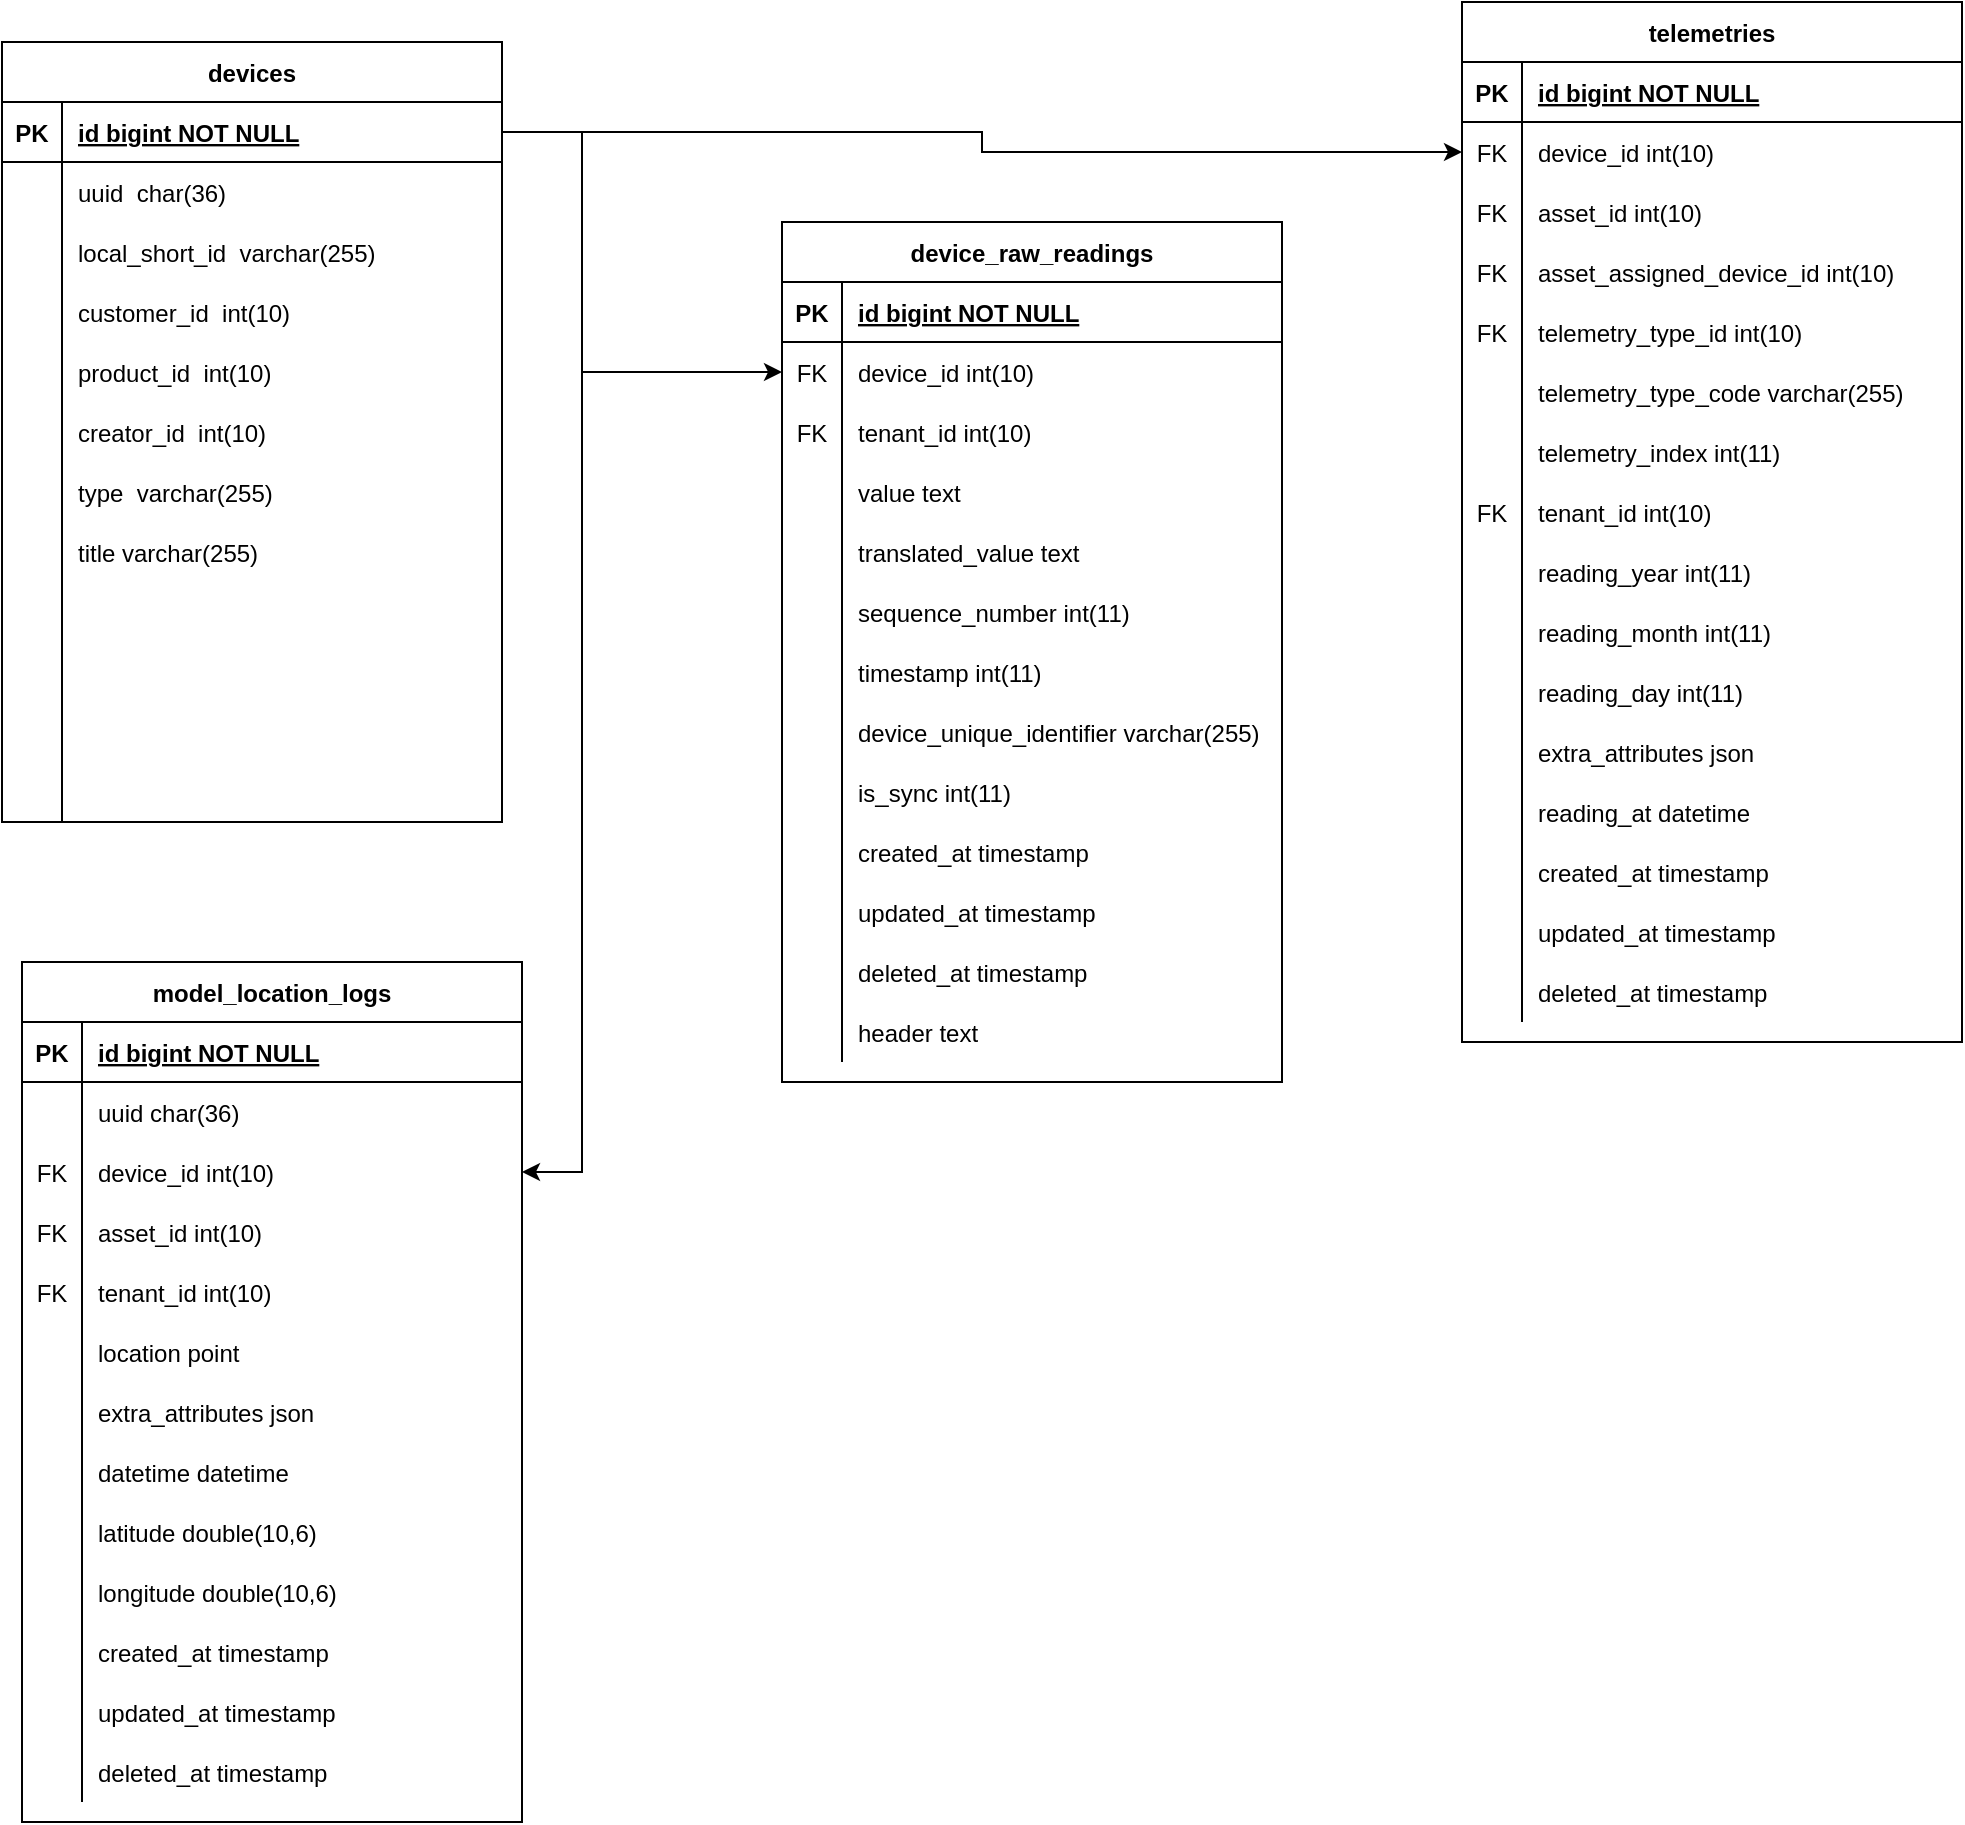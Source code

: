 <mxfile version="16.5.6" type="github">
  <diagram id="R2lEEEUBdFMjLlhIrx00" name="Page-1">
    <mxGraphModel dx="1422" dy="800" grid="1" gridSize="10" guides="1" tooltips="1" connect="1" arrows="1" fold="1" page="1" pageScale="1" pageWidth="1654" pageHeight="2336" math="0" shadow="0" extFonts="Permanent Marker^https://fonts.googleapis.com/css?family=Permanent+Marker">
      <root>
        <mxCell id="0" />
        <mxCell id="1" parent="0" />
        <mxCell id="uYQjKFbxf-O7r8j4mYlx-1" value="devices" style="shape=table;startSize=30;container=1;collapsible=1;childLayout=tableLayout;fixedRows=1;rowLines=0;fontStyle=1;align=center;resizeLast=1;" parent="1" vertex="1">
          <mxGeometry x="30" y="30" width="250" height="390" as="geometry" />
        </mxCell>
        <mxCell id="uYQjKFbxf-O7r8j4mYlx-2" value="" style="shape=partialRectangle;collapsible=0;dropTarget=0;pointerEvents=0;fillColor=none;points=[[0,0.5],[1,0.5]];portConstraint=eastwest;top=0;left=0;right=0;bottom=1;" parent="uYQjKFbxf-O7r8j4mYlx-1" vertex="1">
          <mxGeometry y="30" width="250" height="30" as="geometry" />
        </mxCell>
        <mxCell id="uYQjKFbxf-O7r8j4mYlx-3" value="PK" style="shape=partialRectangle;overflow=hidden;connectable=0;fillColor=none;top=0;left=0;bottom=0;right=0;fontStyle=1;" parent="uYQjKFbxf-O7r8j4mYlx-2" vertex="1">
          <mxGeometry width="30" height="30" as="geometry">
            <mxRectangle width="30" height="30" as="alternateBounds" />
          </mxGeometry>
        </mxCell>
        <mxCell id="uYQjKFbxf-O7r8j4mYlx-4" value="id bigint NOT NULL " style="shape=partialRectangle;overflow=hidden;connectable=0;fillColor=none;top=0;left=0;bottom=0;right=0;align=left;spacingLeft=6;fontStyle=5;" parent="uYQjKFbxf-O7r8j4mYlx-2" vertex="1">
          <mxGeometry x="30" width="220" height="30" as="geometry">
            <mxRectangle width="220" height="30" as="alternateBounds" />
          </mxGeometry>
        </mxCell>
        <mxCell id="uYQjKFbxf-O7r8j4mYlx-5" value="" style="shape=partialRectangle;collapsible=0;dropTarget=0;pointerEvents=0;fillColor=none;points=[[0,0.5],[1,0.5]];portConstraint=eastwest;top=0;left=0;right=0;bottom=0;" parent="uYQjKFbxf-O7r8j4mYlx-1" vertex="1">
          <mxGeometry y="60" width="250" height="30" as="geometry" />
        </mxCell>
        <mxCell id="uYQjKFbxf-O7r8j4mYlx-6" value="" style="shape=partialRectangle;overflow=hidden;connectable=0;fillColor=none;top=0;left=0;bottom=0;right=0;" parent="uYQjKFbxf-O7r8j4mYlx-5" vertex="1">
          <mxGeometry width="30" height="30" as="geometry">
            <mxRectangle width="30" height="30" as="alternateBounds" />
          </mxGeometry>
        </mxCell>
        <mxCell id="uYQjKFbxf-O7r8j4mYlx-7" value="uuid  char(36)" style="shape=partialRectangle;overflow=hidden;connectable=0;fillColor=none;top=0;left=0;bottom=0;right=0;align=left;spacingLeft=6;" parent="uYQjKFbxf-O7r8j4mYlx-5" vertex="1">
          <mxGeometry x="30" width="220" height="30" as="geometry">
            <mxRectangle width="220" height="30" as="alternateBounds" />
          </mxGeometry>
        </mxCell>
        <mxCell id="uYQjKFbxf-O7r8j4mYlx-8" value="" style="shape=partialRectangle;collapsible=0;dropTarget=0;pointerEvents=0;fillColor=none;points=[[0,0.5],[1,0.5]];portConstraint=eastwest;top=0;left=0;right=0;bottom=0;" parent="uYQjKFbxf-O7r8j4mYlx-1" vertex="1">
          <mxGeometry y="90" width="250" height="30" as="geometry" />
        </mxCell>
        <mxCell id="uYQjKFbxf-O7r8j4mYlx-9" value="" style="shape=partialRectangle;overflow=hidden;connectable=0;fillColor=none;top=0;left=0;bottom=0;right=0;" parent="uYQjKFbxf-O7r8j4mYlx-8" vertex="1">
          <mxGeometry width="30" height="30" as="geometry">
            <mxRectangle width="30" height="30" as="alternateBounds" />
          </mxGeometry>
        </mxCell>
        <mxCell id="uYQjKFbxf-O7r8j4mYlx-10" value="local_short_id  varchar(255)" style="shape=partialRectangle;overflow=hidden;connectable=0;fillColor=none;top=0;left=0;bottom=0;right=0;align=left;spacingLeft=6;" parent="uYQjKFbxf-O7r8j4mYlx-8" vertex="1">
          <mxGeometry x="30" width="220" height="30" as="geometry">
            <mxRectangle width="220" height="30" as="alternateBounds" />
          </mxGeometry>
        </mxCell>
        <mxCell id="uYQjKFbxf-O7r8j4mYlx-14" style="shape=partialRectangle;collapsible=0;dropTarget=0;pointerEvents=0;fillColor=none;points=[[0,0.5],[1,0.5]];portConstraint=eastwest;top=0;left=0;right=0;bottom=0;" parent="uYQjKFbxf-O7r8j4mYlx-1" vertex="1">
          <mxGeometry y="120" width="250" height="30" as="geometry" />
        </mxCell>
        <mxCell id="uYQjKFbxf-O7r8j4mYlx-15" style="shape=partialRectangle;overflow=hidden;connectable=0;fillColor=none;top=0;left=0;bottom=0;right=0;" parent="uYQjKFbxf-O7r8j4mYlx-14" vertex="1">
          <mxGeometry width="30" height="30" as="geometry">
            <mxRectangle width="30" height="30" as="alternateBounds" />
          </mxGeometry>
        </mxCell>
        <mxCell id="uYQjKFbxf-O7r8j4mYlx-16" value="customer_id  int(10)" style="shape=partialRectangle;overflow=hidden;connectable=0;fillColor=none;top=0;left=0;bottom=0;right=0;align=left;spacingLeft=6;" parent="uYQjKFbxf-O7r8j4mYlx-14" vertex="1">
          <mxGeometry x="30" width="220" height="30" as="geometry">
            <mxRectangle width="220" height="30" as="alternateBounds" />
          </mxGeometry>
        </mxCell>
        <mxCell id="uYQjKFbxf-O7r8j4mYlx-17" style="shape=partialRectangle;collapsible=0;dropTarget=0;pointerEvents=0;fillColor=none;points=[[0,0.5],[1,0.5]];portConstraint=eastwest;top=0;left=0;right=0;bottom=0;" parent="uYQjKFbxf-O7r8j4mYlx-1" vertex="1">
          <mxGeometry y="150" width="250" height="30" as="geometry" />
        </mxCell>
        <mxCell id="uYQjKFbxf-O7r8j4mYlx-18" style="shape=partialRectangle;overflow=hidden;connectable=0;fillColor=none;top=0;left=0;bottom=0;right=0;" parent="uYQjKFbxf-O7r8j4mYlx-17" vertex="1">
          <mxGeometry width="30" height="30" as="geometry">
            <mxRectangle width="30" height="30" as="alternateBounds" />
          </mxGeometry>
        </mxCell>
        <mxCell id="uYQjKFbxf-O7r8j4mYlx-19" value="product_id  int(10)" style="shape=partialRectangle;overflow=hidden;connectable=0;fillColor=none;top=0;left=0;bottom=0;right=0;align=left;spacingLeft=6;" parent="uYQjKFbxf-O7r8j4mYlx-17" vertex="1">
          <mxGeometry x="30" width="220" height="30" as="geometry">
            <mxRectangle width="220" height="30" as="alternateBounds" />
          </mxGeometry>
        </mxCell>
        <mxCell id="uYQjKFbxf-O7r8j4mYlx-20" style="shape=partialRectangle;collapsible=0;dropTarget=0;pointerEvents=0;fillColor=none;points=[[0,0.5],[1,0.5]];portConstraint=eastwest;top=0;left=0;right=0;bottom=0;" parent="uYQjKFbxf-O7r8j4mYlx-1" vertex="1">
          <mxGeometry y="180" width="250" height="30" as="geometry" />
        </mxCell>
        <mxCell id="uYQjKFbxf-O7r8j4mYlx-21" style="shape=partialRectangle;overflow=hidden;connectable=0;fillColor=none;top=0;left=0;bottom=0;right=0;" parent="uYQjKFbxf-O7r8j4mYlx-20" vertex="1">
          <mxGeometry width="30" height="30" as="geometry">
            <mxRectangle width="30" height="30" as="alternateBounds" />
          </mxGeometry>
        </mxCell>
        <mxCell id="uYQjKFbxf-O7r8j4mYlx-22" value="creator_id  int(10)" style="shape=partialRectangle;overflow=hidden;connectable=0;fillColor=none;top=0;left=0;bottom=0;right=0;align=left;spacingLeft=6;" parent="uYQjKFbxf-O7r8j4mYlx-20" vertex="1">
          <mxGeometry x="30" width="220" height="30" as="geometry">
            <mxRectangle width="220" height="30" as="alternateBounds" />
          </mxGeometry>
        </mxCell>
        <mxCell id="uYQjKFbxf-O7r8j4mYlx-23" style="shape=partialRectangle;collapsible=0;dropTarget=0;pointerEvents=0;fillColor=none;points=[[0,0.5],[1,0.5]];portConstraint=eastwest;top=0;left=0;right=0;bottom=0;" parent="uYQjKFbxf-O7r8j4mYlx-1" vertex="1">
          <mxGeometry y="210" width="250" height="30" as="geometry" />
        </mxCell>
        <mxCell id="uYQjKFbxf-O7r8j4mYlx-24" style="shape=partialRectangle;overflow=hidden;connectable=0;fillColor=none;top=0;left=0;bottom=0;right=0;" parent="uYQjKFbxf-O7r8j4mYlx-23" vertex="1">
          <mxGeometry width="30" height="30" as="geometry">
            <mxRectangle width="30" height="30" as="alternateBounds" />
          </mxGeometry>
        </mxCell>
        <mxCell id="uYQjKFbxf-O7r8j4mYlx-25" value="type  varchar(255)" style="shape=partialRectangle;overflow=hidden;connectable=0;fillColor=none;top=0;left=0;bottom=0;right=0;align=left;spacingLeft=6;" parent="uYQjKFbxf-O7r8j4mYlx-23" vertex="1">
          <mxGeometry x="30" width="220" height="30" as="geometry">
            <mxRectangle width="220" height="30" as="alternateBounds" />
          </mxGeometry>
        </mxCell>
        <mxCell id="uYQjKFbxf-O7r8j4mYlx-26" style="shape=partialRectangle;collapsible=0;dropTarget=0;pointerEvents=0;fillColor=none;points=[[0,0.5],[1,0.5]];portConstraint=eastwest;top=0;left=0;right=0;bottom=0;" parent="uYQjKFbxf-O7r8j4mYlx-1" vertex="1">
          <mxGeometry y="240" width="250" height="30" as="geometry" />
        </mxCell>
        <mxCell id="uYQjKFbxf-O7r8j4mYlx-27" style="shape=partialRectangle;overflow=hidden;connectable=0;fillColor=none;top=0;left=0;bottom=0;right=0;" parent="uYQjKFbxf-O7r8j4mYlx-26" vertex="1">
          <mxGeometry width="30" height="30" as="geometry">
            <mxRectangle width="30" height="30" as="alternateBounds" />
          </mxGeometry>
        </mxCell>
        <mxCell id="uYQjKFbxf-O7r8j4mYlx-28" value="title varchar(255)" style="shape=partialRectangle;overflow=hidden;connectable=0;fillColor=none;top=0;left=0;bottom=0;right=0;align=left;spacingLeft=6;" parent="uYQjKFbxf-O7r8j4mYlx-26" vertex="1">
          <mxGeometry x="30" width="220" height="30" as="geometry">
            <mxRectangle width="220" height="30" as="alternateBounds" />
          </mxGeometry>
        </mxCell>
        <mxCell id="uYQjKFbxf-O7r8j4mYlx-29" style="shape=partialRectangle;collapsible=0;dropTarget=0;pointerEvents=0;fillColor=none;points=[[0,0.5],[1,0.5]];portConstraint=eastwest;top=0;left=0;right=0;bottom=0;" parent="uYQjKFbxf-O7r8j4mYlx-1" vertex="1">
          <mxGeometry y="270" width="250" height="30" as="geometry" />
        </mxCell>
        <mxCell id="uYQjKFbxf-O7r8j4mYlx-30" style="shape=partialRectangle;overflow=hidden;connectable=0;fillColor=none;top=0;left=0;bottom=0;right=0;" parent="uYQjKFbxf-O7r8j4mYlx-29" vertex="1">
          <mxGeometry width="30" height="30" as="geometry">
            <mxRectangle width="30" height="30" as="alternateBounds" />
          </mxGeometry>
        </mxCell>
        <mxCell id="uYQjKFbxf-O7r8j4mYlx-31" style="shape=partialRectangle;overflow=hidden;connectable=0;fillColor=none;top=0;left=0;bottom=0;right=0;align=left;spacingLeft=6;" parent="uYQjKFbxf-O7r8j4mYlx-29" vertex="1">
          <mxGeometry x="30" width="220" height="30" as="geometry">
            <mxRectangle width="220" height="30" as="alternateBounds" />
          </mxGeometry>
        </mxCell>
        <mxCell id="uYQjKFbxf-O7r8j4mYlx-32" style="shape=partialRectangle;collapsible=0;dropTarget=0;pointerEvents=0;fillColor=none;points=[[0,0.5],[1,0.5]];portConstraint=eastwest;top=0;left=0;right=0;bottom=0;" parent="uYQjKFbxf-O7r8j4mYlx-1" vertex="1">
          <mxGeometry y="300" width="250" height="30" as="geometry" />
        </mxCell>
        <mxCell id="uYQjKFbxf-O7r8j4mYlx-33" style="shape=partialRectangle;overflow=hidden;connectable=0;fillColor=none;top=0;left=0;bottom=0;right=0;" parent="uYQjKFbxf-O7r8j4mYlx-32" vertex="1">
          <mxGeometry width="30" height="30" as="geometry">
            <mxRectangle width="30" height="30" as="alternateBounds" />
          </mxGeometry>
        </mxCell>
        <mxCell id="uYQjKFbxf-O7r8j4mYlx-34" style="shape=partialRectangle;overflow=hidden;connectable=0;fillColor=none;top=0;left=0;bottom=0;right=0;align=left;spacingLeft=6;" parent="uYQjKFbxf-O7r8j4mYlx-32" vertex="1">
          <mxGeometry x="30" width="220" height="30" as="geometry">
            <mxRectangle width="220" height="30" as="alternateBounds" />
          </mxGeometry>
        </mxCell>
        <mxCell id="uYQjKFbxf-O7r8j4mYlx-35" style="shape=partialRectangle;collapsible=0;dropTarget=0;pointerEvents=0;fillColor=none;points=[[0,0.5],[1,0.5]];portConstraint=eastwest;top=0;left=0;right=0;bottom=0;" parent="uYQjKFbxf-O7r8j4mYlx-1" vertex="1">
          <mxGeometry y="330" width="250" height="30" as="geometry" />
        </mxCell>
        <mxCell id="uYQjKFbxf-O7r8j4mYlx-36" style="shape=partialRectangle;overflow=hidden;connectable=0;fillColor=none;top=0;left=0;bottom=0;right=0;" parent="uYQjKFbxf-O7r8j4mYlx-35" vertex="1">
          <mxGeometry width="30" height="30" as="geometry">
            <mxRectangle width="30" height="30" as="alternateBounds" />
          </mxGeometry>
        </mxCell>
        <mxCell id="uYQjKFbxf-O7r8j4mYlx-37" style="shape=partialRectangle;overflow=hidden;connectable=0;fillColor=none;top=0;left=0;bottom=0;right=0;align=left;spacingLeft=6;" parent="uYQjKFbxf-O7r8j4mYlx-35" vertex="1">
          <mxGeometry x="30" width="220" height="30" as="geometry">
            <mxRectangle width="220" height="30" as="alternateBounds" />
          </mxGeometry>
        </mxCell>
        <mxCell id="uYQjKFbxf-O7r8j4mYlx-38" style="shape=partialRectangle;collapsible=0;dropTarget=0;pointerEvents=0;fillColor=none;points=[[0,0.5],[1,0.5]];portConstraint=eastwest;top=0;left=0;right=0;bottom=0;" parent="uYQjKFbxf-O7r8j4mYlx-1" vertex="1">
          <mxGeometry y="360" width="250" height="30" as="geometry" />
        </mxCell>
        <mxCell id="uYQjKFbxf-O7r8j4mYlx-39" style="shape=partialRectangle;overflow=hidden;connectable=0;fillColor=none;top=0;left=0;bottom=0;right=0;" parent="uYQjKFbxf-O7r8j4mYlx-38" vertex="1">
          <mxGeometry width="30" height="30" as="geometry">
            <mxRectangle width="30" height="30" as="alternateBounds" />
          </mxGeometry>
        </mxCell>
        <mxCell id="uYQjKFbxf-O7r8j4mYlx-40" style="shape=partialRectangle;overflow=hidden;connectable=0;fillColor=none;top=0;left=0;bottom=0;right=0;align=left;spacingLeft=6;" parent="uYQjKFbxf-O7r8j4mYlx-38" vertex="1">
          <mxGeometry x="30" width="220" height="30" as="geometry">
            <mxRectangle width="220" height="30" as="alternateBounds" />
          </mxGeometry>
        </mxCell>
        <mxCell id="uYQjKFbxf-O7r8j4mYlx-41" value="telemetries" style="shape=table;startSize=30;container=1;collapsible=1;childLayout=tableLayout;fixedRows=1;rowLines=0;fontStyle=1;align=center;resizeLast=1;" parent="1" vertex="1">
          <mxGeometry x="760" y="10" width="250" height="520" as="geometry" />
        </mxCell>
        <mxCell id="uYQjKFbxf-O7r8j4mYlx-42" value="" style="shape=partialRectangle;collapsible=0;dropTarget=0;pointerEvents=0;fillColor=none;points=[[0,0.5],[1,0.5]];portConstraint=eastwest;top=0;left=0;right=0;bottom=1;" parent="uYQjKFbxf-O7r8j4mYlx-41" vertex="1">
          <mxGeometry y="30" width="250" height="30" as="geometry" />
        </mxCell>
        <mxCell id="uYQjKFbxf-O7r8j4mYlx-43" value="PK" style="shape=partialRectangle;overflow=hidden;connectable=0;fillColor=none;top=0;left=0;bottom=0;right=0;fontStyle=1;" parent="uYQjKFbxf-O7r8j4mYlx-42" vertex="1">
          <mxGeometry width="30" height="30" as="geometry">
            <mxRectangle width="30" height="30" as="alternateBounds" />
          </mxGeometry>
        </mxCell>
        <mxCell id="uYQjKFbxf-O7r8j4mYlx-44" value="id bigint NOT NULL " style="shape=partialRectangle;overflow=hidden;connectable=0;fillColor=none;top=0;left=0;bottom=0;right=0;align=left;spacingLeft=6;fontStyle=5;" parent="uYQjKFbxf-O7r8j4mYlx-42" vertex="1">
          <mxGeometry x="30" width="220" height="30" as="geometry">
            <mxRectangle width="220" height="30" as="alternateBounds" />
          </mxGeometry>
        </mxCell>
        <mxCell id="uYQjKFbxf-O7r8j4mYlx-48" value="" style="shape=partialRectangle;collapsible=0;dropTarget=0;pointerEvents=0;fillColor=none;points=[[0,0.5],[1,0.5]];portConstraint=eastwest;top=0;left=0;right=0;bottom=0;" parent="uYQjKFbxf-O7r8j4mYlx-41" vertex="1">
          <mxGeometry y="60" width="250" height="30" as="geometry" />
        </mxCell>
        <mxCell id="uYQjKFbxf-O7r8j4mYlx-49" value="FK" style="shape=partialRectangle;overflow=hidden;connectable=0;fillColor=none;top=0;left=0;bottom=0;right=0;" parent="uYQjKFbxf-O7r8j4mYlx-48" vertex="1">
          <mxGeometry width="30" height="30" as="geometry">
            <mxRectangle width="30" height="30" as="alternateBounds" />
          </mxGeometry>
        </mxCell>
        <mxCell id="uYQjKFbxf-O7r8j4mYlx-50" value="device_id int(10)" style="shape=partialRectangle;overflow=hidden;connectable=0;fillColor=none;top=0;left=0;bottom=0;right=0;align=left;spacingLeft=6;" parent="uYQjKFbxf-O7r8j4mYlx-48" vertex="1">
          <mxGeometry x="30" width="220" height="30" as="geometry">
            <mxRectangle width="220" height="30" as="alternateBounds" />
          </mxGeometry>
        </mxCell>
        <mxCell id="uYQjKFbxf-O7r8j4mYlx-51" style="shape=partialRectangle;collapsible=0;dropTarget=0;pointerEvents=0;fillColor=none;points=[[0,0.5],[1,0.5]];portConstraint=eastwest;top=0;left=0;right=0;bottom=0;" parent="uYQjKFbxf-O7r8j4mYlx-41" vertex="1">
          <mxGeometry y="90" width="250" height="30" as="geometry" />
        </mxCell>
        <mxCell id="uYQjKFbxf-O7r8j4mYlx-52" value="FK" style="shape=partialRectangle;overflow=hidden;connectable=0;fillColor=none;top=0;left=0;bottom=0;right=0;" parent="uYQjKFbxf-O7r8j4mYlx-51" vertex="1">
          <mxGeometry width="30" height="30" as="geometry">
            <mxRectangle width="30" height="30" as="alternateBounds" />
          </mxGeometry>
        </mxCell>
        <mxCell id="uYQjKFbxf-O7r8j4mYlx-53" value="asset_id int(10)" style="shape=partialRectangle;overflow=hidden;connectable=0;fillColor=none;top=0;left=0;bottom=0;right=0;align=left;spacingLeft=6;" parent="uYQjKFbxf-O7r8j4mYlx-51" vertex="1">
          <mxGeometry x="30" width="220" height="30" as="geometry">
            <mxRectangle width="220" height="30" as="alternateBounds" />
          </mxGeometry>
        </mxCell>
        <mxCell id="uYQjKFbxf-O7r8j4mYlx-54" style="shape=partialRectangle;collapsible=0;dropTarget=0;pointerEvents=0;fillColor=none;points=[[0,0.5],[1,0.5]];portConstraint=eastwest;top=0;left=0;right=0;bottom=0;" parent="uYQjKFbxf-O7r8j4mYlx-41" vertex="1">
          <mxGeometry y="120" width="250" height="30" as="geometry" />
        </mxCell>
        <mxCell id="uYQjKFbxf-O7r8j4mYlx-55" value="FK" style="shape=partialRectangle;overflow=hidden;connectable=0;fillColor=none;top=0;left=0;bottom=0;right=0;" parent="uYQjKFbxf-O7r8j4mYlx-54" vertex="1">
          <mxGeometry width="30" height="30" as="geometry">
            <mxRectangle width="30" height="30" as="alternateBounds" />
          </mxGeometry>
        </mxCell>
        <mxCell id="uYQjKFbxf-O7r8j4mYlx-56" value="asset_assigned_device_id int(10)" style="shape=partialRectangle;overflow=hidden;connectable=0;fillColor=none;top=0;left=0;bottom=0;right=0;align=left;spacingLeft=6;" parent="uYQjKFbxf-O7r8j4mYlx-54" vertex="1">
          <mxGeometry x="30" width="220" height="30" as="geometry">
            <mxRectangle width="220" height="30" as="alternateBounds" />
          </mxGeometry>
        </mxCell>
        <mxCell id="uYQjKFbxf-O7r8j4mYlx-57" style="shape=partialRectangle;collapsible=0;dropTarget=0;pointerEvents=0;fillColor=none;points=[[0,0.5],[1,0.5]];portConstraint=eastwest;top=0;left=0;right=0;bottom=0;" parent="uYQjKFbxf-O7r8j4mYlx-41" vertex="1">
          <mxGeometry y="150" width="250" height="30" as="geometry" />
        </mxCell>
        <mxCell id="uYQjKFbxf-O7r8j4mYlx-58" value="FK" style="shape=partialRectangle;overflow=hidden;connectable=0;fillColor=none;top=0;left=0;bottom=0;right=0;" parent="uYQjKFbxf-O7r8j4mYlx-57" vertex="1">
          <mxGeometry width="30" height="30" as="geometry">
            <mxRectangle width="30" height="30" as="alternateBounds" />
          </mxGeometry>
        </mxCell>
        <mxCell id="uYQjKFbxf-O7r8j4mYlx-59" value="telemetry_type_id int(10)" style="shape=partialRectangle;overflow=hidden;connectable=0;fillColor=none;top=0;left=0;bottom=0;right=0;align=left;spacingLeft=6;" parent="uYQjKFbxf-O7r8j4mYlx-57" vertex="1">
          <mxGeometry x="30" width="220" height="30" as="geometry">
            <mxRectangle width="220" height="30" as="alternateBounds" />
          </mxGeometry>
        </mxCell>
        <mxCell id="uYQjKFbxf-O7r8j4mYlx-60" style="shape=partialRectangle;collapsible=0;dropTarget=0;pointerEvents=0;fillColor=none;points=[[0,0.5],[1,0.5]];portConstraint=eastwest;top=0;left=0;right=0;bottom=0;" parent="uYQjKFbxf-O7r8j4mYlx-41" vertex="1">
          <mxGeometry y="180" width="250" height="30" as="geometry" />
        </mxCell>
        <mxCell id="uYQjKFbxf-O7r8j4mYlx-61" style="shape=partialRectangle;overflow=hidden;connectable=0;fillColor=none;top=0;left=0;bottom=0;right=0;" parent="uYQjKFbxf-O7r8j4mYlx-60" vertex="1">
          <mxGeometry width="30" height="30" as="geometry">
            <mxRectangle width="30" height="30" as="alternateBounds" />
          </mxGeometry>
        </mxCell>
        <mxCell id="uYQjKFbxf-O7r8j4mYlx-62" value="telemetry_type_code varchar(255)" style="shape=partialRectangle;overflow=hidden;connectable=0;fillColor=none;top=0;left=0;bottom=0;right=0;align=left;spacingLeft=6;" parent="uYQjKFbxf-O7r8j4mYlx-60" vertex="1">
          <mxGeometry x="30" width="220" height="30" as="geometry">
            <mxRectangle width="220" height="30" as="alternateBounds" />
          </mxGeometry>
        </mxCell>
        <mxCell id="uYQjKFbxf-O7r8j4mYlx-63" style="shape=partialRectangle;collapsible=0;dropTarget=0;pointerEvents=0;fillColor=none;points=[[0,0.5],[1,0.5]];portConstraint=eastwest;top=0;left=0;right=0;bottom=0;" parent="uYQjKFbxf-O7r8j4mYlx-41" vertex="1">
          <mxGeometry y="210" width="250" height="30" as="geometry" />
        </mxCell>
        <mxCell id="uYQjKFbxf-O7r8j4mYlx-64" style="shape=partialRectangle;overflow=hidden;connectable=0;fillColor=none;top=0;left=0;bottom=0;right=0;" parent="uYQjKFbxf-O7r8j4mYlx-63" vertex="1">
          <mxGeometry width="30" height="30" as="geometry">
            <mxRectangle width="30" height="30" as="alternateBounds" />
          </mxGeometry>
        </mxCell>
        <mxCell id="uYQjKFbxf-O7r8j4mYlx-65" value="telemetry_index int(11)" style="shape=partialRectangle;overflow=hidden;connectable=0;fillColor=none;top=0;left=0;bottom=0;right=0;align=left;spacingLeft=6;" parent="uYQjKFbxf-O7r8j4mYlx-63" vertex="1">
          <mxGeometry x="30" width="220" height="30" as="geometry">
            <mxRectangle width="220" height="30" as="alternateBounds" />
          </mxGeometry>
        </mxCell>
        <mxCell id="uYQjKFbxf-O7r8j4mYlx-66" style="shape=partialRectangle;collapsible=0;dropTarget=0;pointerEvents=0;fillColor=none;points=[[0,0.5],[1,0.5]];portConstraint=eastwest;top=0;left=0;right=0;bottom=0;" parent="uYQjKFbxf-O7r8j4mYlx-41" vertex="1">
          <mxGeometry y="240" width="250" height="30" as="geometry" />
        </mxCell>
        <mxCell id="uYQjKFbxf-O7r8j4mYlx-67" value="FK" style="shape=partialRectangle;overflow=hidden;connectable=0;fillColor=none;top=0;left=0;bottom=0;right=0;" parent="uYQjKFbxf-O7r8j4mYlx-66" vertex="1">
          <mxGeometry width="30" height="30" as="geometry">
            <mxRectangle width="30" height="30" as="alternateBounds" />
          </mxGeometry>
        </mxCell>
        <mxCell id="uYQjKFbxf-O7r8j4mYlx-68" value="tenant_id int(10)" style="shape=partialRectangle;overflow=hidden;connectable=0;fillColor=none;top=0;left=0;bottom=0;right=0;align=left;spacingLeft=6;" parent="uYQjKFbxf-O7r8j4mYlx-66" vertex="1">
          <mxGeometry x="30" width="220" height="30" as="geometry">
            <mxRectangle width="220" height="30" as="alternateBounds" />
          </mxGeometry>
        </mxCell>
        <mxCell id="uYQjKFbxf-O7r8j4mYlx-69" style="shape=partialRectangle;collapsible=0;dropTarget=0;pointerEvents=0;fillColor=none;points=[[0,0.5],[1,0.5]];portConstraint=eastwest;top=0;left=0;right=0;bottom=0;" parent="uYQjKFbxf-O7r8j4mYlx-41" vertex="1">
          <mxGeometry y="270" width="250" height="30" as="geometry" />
        </mxCell>
        <mxCell id="uYQjKFbxf-O7r8j4mYlx-70" style="shape=partialRectangle;overflow=hidden;connectable=0;fillColor=none;top=0;left=0;bottom=0;right=0;" parent="uYQjKFbxf-O7r8j4mYlx-69" vertex="1">
          <mxGeometry width="30" height="30" as="geometry">
            <mxRectangle width="30" height="30" as="alternateBounds" />
          </mxGeometry>
        </mxCell>
        <mxCell id="uYQjKFbxf-O7r8j4mYlx-71" value="reading_year int(11)" style="shape=partialRectangle;overflow=hidden;connectable=0;fillColor=none;top=0;left=0;bottom=0;right=0;align=left;spacingLeft=6;" parent="uYQjKFbxf-O7r8j4mYlx-69" vertex="1">
          <mxGeometry x="30" width="220" height="30" as="geometry">
            <mxRectangle width="220" height="30" as="alternateBounds" />
          </mxGeometry>
        </mxCell>
        <mxCell id="uYQjKFbxf-O7r8j4mYlx-72" style="shape=partialRectangle;collapsible=0;dropTarget=0;pointerEvents=0;fillColor=none;points=[[0,0.5],[1,0.5]];portConstraint=eastwest;top=0;left=0;right=0;bottom=0;" parent="uYQjKFbxf-O7r8j4mYlx-41" vertex="1">
          <mxGeometry y="300" width="250" height="30" as="geometry" />
        </mxCell>
        <mxCell id="uYQjKFbxf-O7r8j4mYlx-73" style="shape=partialRectangle;overflow=hidden;connectable=0;fillColor=none;top=0;left=0;bottom=0;right=0;" parent="uYQjKFbxf-O7r8j4mYlx-72" vertex="1">
          <mxGeometry width="30" height="30" as="geometry">
            <mxRectangle width="30" height="30" as="alternateBounds" />
          </mxGeometry>
        </mxCell>
        <mxCell id="uYQjKFbxf-O7r8j4mYlx-74" value="reading_month int(11)" style="shape=partialRectangle;overflow=hidden;connectable=0;fillColor=none;top=0;left=0;bottom=0;right=0;align=left;spacingLeft=6;" parent="uYQjKFbxf-O7r8j4mYlx-72" vertex="1">
          <mxGeometry x="30" width="220" height="30" as="geometry">
            <mxRectangle width="220" height="30" as="alternateBounds" />
          </mxGeometry>
        </mxCell>
        <mxCell id="uYQjKFbxf-O7r8j4mYlx-75" style="shape=partialRectangle;collapsible=0;dropTarget=0;pointerEvents=0;fillColor=none;points=[[0,0.5],[1,0.5]];portConstraint=eastwest;top=0;left=0;right=0;bottom=0;" parent="uYQjKFbxf-O7r8j4mYlx-41" vertex="1">
          <mxGeometry y="330" width="250" height="30" as="geometry" />
        </mxCell>
        <mxCell id="uYQjKFbxf-O7r8j4mYlx-76" style="shape=partialRectangle;overflow=hidden;connectable=0;fillColor=none;top=0;left=0;bottom=0;right=0;" parent="uYQjKFbxf-O7r8j4mYlx-75" vertex="1">
          <mxGeometry width="30" height="30" as="geometry">
            <mxRectangle width="30" height="30" as="alternateBounds" />
          </mxGeometry>
        </mxCell>
        <mxCell id="uYQjKFbxf-O7r8j4mYlx-77" value="reading_day int(11)" style="shape=partialRectangle;overflow=hidden;connectable=0;fillColor=none;top=0;left=0;bottom=0;right=0;align=left;spacingLeft=6;" parent="uYQjKFbxf-O7r8j4mYlx-75" vertex="1">
          <mxGeometry x="30" width="220" height="30" as="geometry">
            <mxRectangle width="220" height="30" as="alternateBounds" />
          </mxGeometry>
        </mxCell>
        <mxCell id="uYQjKFbxf-O7r8j4mYlx-78" style="shape=partialRectangle;collapsible=0;dropTarget=0;pointerEvents=0;fillColor=none;points=[[0,0.5],[1,0.5]];portConstraint=eastwest;top=0;left=0;right=0;bottom=0;" parent="uYQjKFbxf-O7r8j4mYlx-41" vertex="1">
          <mxGeometry y="360" width="250" height="30" as="geometry" />
        </mxCell>
        <mxCell id="uYQjKFbxf-O7r8j4mYlx-79" style="shape=partialRectangle;overflow=hidden;connectable=0;fillColor=none;top=0;left=0;bottom=0;right=0;" parent="uYQjKFbxf-O7r8j4mYlx-78" vertex="1">
          <mxGeometry width="30" height="30" as="geometry">
            <mxRectangle width="30" height="30" as="alternateBounds" />
          </mxGeometry>
        </mxCell>
        <mxCell id="uYQjKFbxf-O7r8j4mYlx-80" value="extra_attributes json" style="shape=partialRectangle;overflow=hidden;connectable=0;fillColor=none;top=0;left=0;bottom=0;right=0;align=left;spacingLeft=6;" parent="uYQjKFbxf-O7r8j4mYlx-78" vertex="1">
          <mxGeometry x="30" width="220" height="30" as="geometry">
            <mxRectangle width="220" height="30" as="alternateBounds" />
          </mxGeometry>
        </mxCell>
        <mxCell id="uYQjKFbxf-O7r8j4mYlx-81" style="shape=partialRectangle;collapsible=0;dropTarget=0;pointerEvents=0;fillColor=none;points=[[0,0.5],[1,0.5]];portConstraint=eastwest;top=0;left=0;right=0;bottom=0;" parent="uYQjKFbxf-O7r8j4mYlx-41" vertex="1">
          <mxGeometry y="390" width="250" height="30" as="geometry" />
        </mxCell>
        <mxCell id="uYQjKFbxf-O7r8j4mYlx-82" value="" style="shape=partialRectangle;overflow=hidden;connectable=0;fillColor=none;top=0;left=0;bottom=0;right=0;" parent="uYQjKFbxf-O7r8j4mYlx-81" vertex="1">
          <mxGeometry width="30" height="30" as="geometry">
            <mxRectangle width="30" height="30" as="alternateBounds" />
          </mxGeometry>
        </mxCell>
        <mxCell id="uYQjKFbxf-O7r8j4mYlx-83" value="reading_at datetime" style="shape=partialRectangle;overflow=hidden;connectable=0;fillColor=none;top=0;left=0;bottom=0;right=0;align=left;spacingLeft=6;" parent="uYQjKFbxf-O7r8j4mYlx-81" vertex="1">
          <mxGeometry x="30" width="220" height="30" as="geometry">
            <mxRectangle width="220" height="30" as="alternateBounds" />
          </mxGeometry>
        </mxCell>
        <mxCell id="uYQjKFbxf-O7r8j4mYlx-84" style="shape=partialRectangle;collapsible=0;dropTarget=0;pointerEvents=0;fillColor=none;points=[[0,0.5],[1,0.5]];portConstraint=eastwest;top=0;left=0;right=0;bottom=0;" parent="uYQjKFbxf-O7r8j4mYlx-41" vertex="1">
          <mxGeometry y="420" width="250" height="30" as="geometry" />
        </mxCell>
        <mxCell id="uYQjKFbxf-O7r8j4mYlx-85" style="shape=partialRectangle;overflow=hidden;connectable=0;fillColor=none;top=0;left=0;bottom=0;right=0;" parent="uYQjKFbxf-O7r8j4mYlx-84" vertex="1">
          <mxGeometry width="30" height="30" as="geometry">
            <mxRectangle width="30" height="30" as="alternateBounds" />
          </mxGeometry>
        </mxCell>
        <mxCell id="uYQjKFbxf-O7r8j4mYlx-86" value="created_at timestamp" style="shape=partialRectangle;overflow=hidden;connectable=0;fillColor=none;top=0;left=0;bottom=0;right=0;align=left;spacingLeft=6;" parent="uYQjKFbxf-O7r8j4mYlx-84" vertex="1">
          <mxGeometry x="30" width="220" height="30" as="geometry">
            <mxRectangle width="220" height="30" as="alternateBounds" />
          </mxGeometry>
        </mxCell>
        <mxCell id="uYQjKFbxf-O7r8j4mYlx-133" style="shape=partialRectangle;collapsible=0;dropTarget=0;pointerEvents=0;fillColor=none;points=[[0,0.5],[1,0.5]];portConstraint=eastwest;top=0;left=0;right=0;bottom=0;" parent="uYQjKFbxf-O7r8j4mYlx-41" vertex="1">
          <mxGeometry y="450" width="250" height="30" as="geometry" />
        </mxCell>
        <mxCell id="uYQjKFbxf-O7r8j4mYlx-134" style="shape=partialRectangle;overflow=hidden;connectable=0;fillColor=none;top=0;left=0;bottom=0;right=0;" parent="uYQjKFbxf-O7r8j4mYlx-133" vertex="1">
          <mxGeometry width="30" height="30" as="geometry">
            <mxRectangle width="30" height="30" as="alternateBounds" />
          </mxGeometry>
        </mxCell>
        <mxCell id="uYQjKFbxf-O7r8j4mYlx-135" value="updated_at timestamp" style="shape=partialRectangle;overflow=hidden;connectable=0;fillColor=none;top=0;left=0;bottom=0;right=0;align=left;spacingLeft=6;" parent="uYQjKFbxf-O7r8j4mYlx-133" vertex="1">
          <mxGeometry x="30" width="220" height="30" as="geometry">
            <mxRectangle width="220" height="30" as="alternateBounds" />
          </mxGeometry>
        </mxCell>
        <mxCell id="uYQjKFbxf-O7r8j4mYlx-136" style="shape=partialRectangle;collapsible=0;dropTarget=0;pointerEvents=0;fillColor=none;points=[[0,0.5],[1,0.5]];portConstraint=eastwest;top=0;left=0;right=0;bottom=0;" parent="uYQjKFbxf-O7r8j4mYlx-41" vertex="1">
          <mxGeometry y="480" width="250" height="30" as="geometry" />
        </mxCell>
        <mxCell id="uYQjKFbxf-O7r8j4mYlx-137" style="shape=partialRectangle;overflow=hidden;connectable=0;fillColor=none;top=0;left=0;bottom=0;right=0;" parent="uYQjKFbxf-O7r8j4mYlx-136" vertex="1">
          <mxGeometry width="30" height="30" as="geometry">
            <mxRectangle width="30" height="30" as="alternateBounds" />
          </mxGeometry>
        </mxCell>
        <mxCell id="uYQjKFbxf-O7r8j4mYlx-138" value="deleted_at timestamp" style="shape=partialRectangle;overflow=hidden;connectable=0;fillColor=none;top=0;left=0;bottom=0;right=0;align=left;spacingLeft=6;" parent="uYQjKFbxf-O7r8j4mYlx-136" vertex="1">
          <mxGeometry x="30" width="220" height="30" as="geometry">
            <mxRectangle width="220" height="30" as="alternateBounds" />
          </mxGeometry>
        </mxCell>
        <mxCell id="uYQjKFbxf-O7r8j4mYlx-87" value="device_raw_readings" style="shape=table;startSize=30;container=1;collapsible=1;childLayout=tableLayout;fixedRows=1;rowLines=0;fontStyle=1;align=center;resizeLast=1;" parent="1" vertex="1">
          <mxGeometry x="420" y="120" width="250" height="430" as="geometry" />
        </mxCell>
        <mxCell id="uYQjKFbxf-O7r8j4mYlx-88" value="" style="shape=partialRectangle;collapsible=0;dropTarget=0;pointerEvents=0;fillColor=none;points=[[0,0.5],[1,0.5]];portConstraint=eastwest;top=0;left=0;right=0;bottom=1;" parent="uYQjKFbxf-O7r8j4mYlx-87" vertex="1">
          <mxGeometry y="30" width="250" height="30" as="geometry" />
        </mxCell>
        <mxCell id="uYQjKFbxf-O7r8j4mYlx-89" value="PK" style="shape=partialRectangle;overflow=hidden;connectable=0;fillColor=none;top=0;left=0;bottom=0;right=0;fontStyle=1;" parent="uYQjKFbxf-O7r8j4mYlx-88" vertex="1">
          <mxGeometry width="30" height="30" as="geometry">
            <mxRectangle width="30" height="30" as="alternateBounds" />
          </mxGeometry>
        </mxCell>
        <mxCell id="uYQjKFbxf-O7r8j4mYlx-90" value="id bigint NOT NULL " style="shape=partialRectangle;overflow=hidden;connectable=0;fillColor=none;top=0;left=0;bottom=0;right=0;align=left;spacingLeft=6;fontStyle=5;" parent="uYQjKFbxf-O7r8j4mYlx-88" vertex="1">
          <mxGeometry x="30" width="220" height="30" as="geometry">
            <mxRectangle width="220" height="30" as="alternateBounds" />
          </mxGeometry>
        </mxCell>
        <mxCell id="uYQjKFbxf-O7r8j4mYlx-94" value="" style="shape=partialRectangle;collapsible=0;dropTarget=0;pointerEvents=0;fillColor=none;points=[[0,0.5],[1,0.5]];portConstraint=eastwest;top=0;left=0;right=0;bottom=0;" parent="uYQjKFbxf-O7r8j4mYlx-87" vertex="1">
          <mxGeometry y="60" width="250" height="30" as="geometry" />
        </mxCell>
        <mxCell id="uYQjKFbxf-O7r8j4mYlx-95" value="FK" style="shape=partialRectangle;overflow=hidden;connectable=0;fillColor=none;top=0;left=0;bottom=0;right=0;" parent="uYQjKFbxf-O7r8j4mYlx-94" vertex="1">
          <mxGeometry width="30" height="30" as="geometry">
            <mxRectangle width="30" height="30" as="alternateBounds" />
          </mxGeometry>
        </mxCell>
        <mxCell id="uYQjKFbxf-O7r8j4mYlx-96" value="device_id int(10)" style="shape=partialRectangle;overflow=hidden;connectable=0;fillColor=none;top=0;left=0;bottom=0;right=0;align=left;spacingLeft=6;" parent="uYQjKFbxf-O7r8j4mYlx-94" vertex="1">
          <mxGeometry x="30" width="220" height="30" as="geometry">
            <mxRectangle width="220" height="30" as="alternateBounds" />
          </mxGeometry>
        </mxCell>
        <mxCell id="uYQjKFbxf-O7r8j4mYlx-97" style="shape=partialRectangle;collapsible=0;dropTarget=0;pointerEvents=0;fillColor=none;points=[[0,0.5],[1,0.5]];portConstraint=eastwest;top=0;left=0;right=0;bottom=0;" parent="uYQjKFbxf-O7r8j4mYlx-87" vertex="1">
          <mxGeometry y="90" width="250" height="30" as="geometry" />
        </mxCell>
        <mxCell id="uYQjKFbxf-O7r8j4mYlx-98" value="FK" style="shape=partialRectangle;overflow=hidden;connectable=0;fillColor=none;top=0;left=0;bottom=0;right=0;" parent="uYQjKFbxf-O7r8j4mYlx-97" vertex="1">
          <mxGeometry width="30" height="30" as="geometry">
            <mxRectangle width="30" height="30" as="alternateBounds" />
          </mxGeometry>
        </mxCell>
        <mxCell id="uYQjKFbxf-O7r8j4mYlx-99" value="tenant_id int(10)" style="shape=partialRectangle;overflow=hidden;connectable=0;fillColor=none;top=0;left=0;bottom=0;right=0;align=left;spacingLeft=6;" parent="uYQjKFbxf-O7r8j4mYlx-97" vertex="1">
          <mxGeometry x="30" width="220" height="30" as="geometry">
            <mxRectangle width="220" height="30" as="alternateBounds" />
          </mxGeometry>
        </mxCell>
        <mxCell id="uYQjKFbxf-O7r8j4mYlx-100" style="shape=partialRectangle;collapsible=0;dropTarget=0;pointerEvents=0;fillColor=none;points=[[0,0.5],[1,0.5]];portConstraint=eastwest;top=0;left=0;right=0;bottom=0;" parent="uYQjKFbxf-O7r8j4mYlx-87" vertex="1">
          <mxGeometry y="120" width="250" height="30" as="geometry" />
        </mxCell>
        <mxCell id="uYQjKFbxf-O7r8j4mYlx-101" style="shape=partialRectangle;overflow=hidden;connectable=0;fillColor=none;top=0;left=0;bottom=0;right=0;" parent="uYQjKFbxf-O7r8j4mYlx-100" vertex="1">
          <mxGeometry width="30" height="30" as="geometry">
            <mxRectangle width="30" height="30" as="alternateBounds" />
          </mxGeometry>
        </mxCell>
        <mxCell id="uYQjKFbxf-O7r8j4mYlx-102" value="value text" style="shape=partialRectangle;overflow=hidden;connectable=0;fillColor=none;top=0;left=0;bottom=0;right=0;align=left;spacingLeft=6;" parent="uYQjKFbxf-O7r8j4mYlx-100" vertex="1">
          <mxGeometry x="30" width="220" height="30" as="geometry">
            <mxRectangle width="220" height="30" as="alternateBounds" />
          </mxGeometry>
        </mxCell>
        <mxCell id="uYQjKFbxf-O7r8j4mYlx-103" style="shape=partialRectangle;collapsible=0;dropTarget=0;pointerEvents=0;fillColor=none;points=[[0,0.5],[1,0.5]];portConstraint=eastwest;top=0;left=0;right=0;bottom=0;" parent="uYQjKFbxf-O7r8j4mYlx-87" vertex="1">
          <mxGeometry y="150" width="250" height="30" as="geometry" />
        </mxCell>
        <mxCell id="uYQjKFbxf-O7r8j4mYlx-104" style="shape=partialRectangle;overflow=hidden;connectable=0;fillColor=none;top=0;left=0;bottom=0;right=0;" parent="uYQjKFbxf-O7r8j4mYlx-103" vertex="1">
          <mxGeometry width="30" height="30" as="geometry">
            <mxRectangle width="30" height="30" as="alternateBounds" />
          </mxGeometry>
        </mxCell>
        <mxCell id="uYQjKFbxf-O7r8j4mYlx-105" value="translated_value text" style="shape=partialRectangle;overflow=hidden;connectable=0;fillColor=none;top=0;left=0;bottom=0;right=0;align=left;spacingLeft=6;" parent="uYQjKFbxf-O7r8j4mYlx-103" vertex="1">
          <mxGeometry x="30" width="220" height="30" as="geometry">
            <mxRectangle width="220" height="30" as="alternateBounds" />
          </mxGeometry>
        </mxCell>
        <mxCell id="uYQjKFbxf-O7r8j4mYlx-106" style="shape=partialRectangle;collapsible=0;dropTarget=0;pointerEvents=0;fillColor=none;points=[[0,0.5],[1,0.5]];portConstraint=eastwest;top=0;left=0;right=0;bottom=0;" parent="uYQjKFbxf-O7r8j4mYlx-87" vertex="1">
          <mxGeometry y="180" width="250" height="30" as="geometry" />
        </mxCell>
        <mxCell id="uYQjKFbxf-O7r8j4mYlx-107" style="shape=partialRectangle;overflow=hidden;connectable=0;fillColor=none;top=0;left=0;bottom=0;right=0;" parent="uYQjKFbxf-O7r8j4mYlx-106" vertex="1">
          <mxGeometry width="30" height="30" as="geometry">
            <mxRectangle width="30" height="30" as="alternateBounds" />
          </mxGeometry>
        </mxCell>
        <mxCell id="uYQjKFbxf-O7r8j4mYlx-108" value="sequence_number int(11)" style="shape=partialRectangle;overflow=hidden;connectable=0;fillColor=none;top=0;left=0;bottom=0;right=0;align=left;spacingLeft=6;" parent="uYQjKFbxf-O7r8j4mYlx-106" vertex="1">
          <mxGeometry x="30" width="220" height="30" as="geometry">
            <mxRectangle width="220" height="30" as="alternateBounds" />
          </mxGeometry>
        </mxCell>
        <mxCell id="uYQjKFbxf-O7r8j4mYlx-109" style="shape=partialRectangle;collapsible=0;dropTarget=0;pointerEvents=0;fillColor=none;points=[[0,0.5],[1,0.5]];portConstraint=eastwest;top=0;left=0;right=0;bottom=0;" parent="uYQjKFbxf-O7r8j4mYlx-87" vertex="1">
          <mxGeometry y="210" width="250" height="30" as="geometry" />
        </mxCell>
        <mxCell id="uYQjKFbxf-O7r8j4mYlx-110" style="shape=partialRectangle;overflow=hidden;connectable=0;fillColor=none;top=0;left=0;bottom=0;right=0;" parent="uYQjKFbxf-O7r8j4mYlx-109" vertex="1">
          <mxGeometry width="30" height="30" as="geometry">
            <mxRectangle width="30" height="30" as="alternateBounds" />
          </mxGeometry>
        </mxCell>
        <mxCell id="uYQjKFbxf-O7r8j4mYlx-111" value="timestamp int(11)" style="shape=partialRectangle;overflow=hidden;connectable=0;fillColor=none;top=0;left=0;bottom=0;right=0;align=left;spacingLeft=6;" parent="uYQjKFbxf-O7r8j4mYlx-109" vertex="1">
          <mxGeometry x="30" width="220" height="30" as="geometry">
            <mxRectangle width="220" height="30" as="alternateBounds" />
          </mxGeometry>
        </mxCell>
        <mxCell id="uYQjKFbxf-O7r8j4mYlx-112" style="shape=partialRectangle;collapsible=0;dropTarget=0;pointerEvents=0;fillColor=none;points=[[0,0.5],[1,0.5]];portConstraint=eastwest;top=0;left=0;right=0;bottom=0;" parent="uYQjKFbxf-O7r8j4mYlx-87" vertex="1">
          <mxGeometry y="240" width="250" height="30" as="geometry" />
        </mxCell>
        <mxCell id="uYQjKFbxf-O7r8j4mYlx-113" style="shape=partialRectangle;overflow=hidden;connectable=0;fillColor=none;top=0;left=0;bottom=0;right=0;" parent="uYQjKFbxf-O7r8j4mYlx-112" vertex="1">
          <mxGeometry width="30" height="30" as="geometry">
            <mxRectangle width="30" height="30" as="alternateBounds" />
          </mxGeometry>
        </mxCell>
        <mxCell id="uYQjKFbxf-O7r8j4mYlx-114" value="device_unique_identifier varchar(255)" style="shape=partialRectangle;overflow=hidden;connectable=0;fillColor=none;top=0;left=0;bottom=0;right=0;align=left;spacingLeft=6;" parent="uYQjKFbxf-O7r8j4mYlx-112" vertex="1">
          <mxGeometry x="30" width="220" height="30" as="geometry">
            <mxRectangle width="220" height="30" as="alternateBounds" />
          </mxGeometry>
        </mxCell>
        <mxCell id="uYQjKFbxf-O7r8j4mYlx-115" style="shape=partialRectangle;collapsible=0;dropTarget=0;pointerEvents=0;fillColor=none;points=[[0,0.5],[1,0.5]];portConstraint=eastwest;top=0;left=0;right=0;bottom=0;" parent="uYQjKFbxf-O7r8j4mYlx-87" vertex="1">
          <mxGeometry y="270" width="250" height="30" as="geometry" />
        </mxCell>
        <mxCell id="uYQjKFbxf-O7r8j4mYlx-116" style="shape=partialRectangle;overflow=hidden;connectable=0;fillColor=none;top=0;left=0;bottom=0;right=0;" parent="uYQjKFbxf-O7r8j4mYlx-115" vertex="1">
          <mxGeometry width="30" height="30" as="geometry">
            <mxRectangle width="30" height="30" as="alternateBounds" />
          </mxGeometry>
        </mxCell>
        <mxCell id="uYQjKFbxf-O7r8j4mYlx-117" value="is_sync int(11)" style="shape=partialRectangle;overflow=hidden;connectable=0;fillColor=none;top=0;left=0;bottom=0;right=0;align=left;spacingLeft=6;" parent="uYQjKFbxf-O7r8j4mYlx-115" vertex="1">
          <mxGeometry x="30" width="220" height="30" as="geometry">
            <mxRectangle width="220" height="30" as="alternateBounds" />
          </mxGeometry>
        </mxCell>
        <mxCell id="uYQjKFbxf-O7r8j4mYlx-118" style="shape=partialRectangle;collapsible=0;dropTarget=0;pointerEvents=0;fillColor=none;points=[[0,0.5],[1,0.5]];portConstraint=eastwest;top=0;left=0;right=0;bottom=0;" parent="uYQjKFbxf-O7r8j4mYlx-87" vertex="1">
          <mxGeometry y="300" width="250" height="30" as="geometry" />
        </mxCell>
        <mxCell id="uYQjKFbxf-O7r8j4mYlx-119" style="shape=partialRectangle;overflow=hidden;connectable=0;fillColor=none;top=0;left=0;bottom=0;right=0;" parent="uYQjKFbxf-O7r8j4mYlx-118" vertex="1">
          <mxGeometry width="30" height="30" as="geometry">
            <mxRectangle width="30" height="30" as="alternateBounds" />
          </mxGeometry>
        </mxCell>
        <mxCell id="uYQjKFbxf-O7r8j4mYlx-120" value="created_at timestamp" style="shape=partialRectangle;overflow=hidden;connectable=0;fillColor=none;top=0;left=0;bottom=0;right=0;align=left;spacingLeft=6;" parent="uYQjKFbxf-O7r8j4mYlx-118" vertex="1">
          <mxGeometry x="30" width="220" height="30" as="geometry">
            <mxRectangle width="220" height="30" as="alternateBounds" />
          </mxGeometry>
        </mxCell>
        <mxCell id="uYQjKFbxf-O7r8j4mYlx-121" style="shape=partialRectangle;collapsible=0;dropTarget=0;pointerEvents=0;fillColor=none;points=[[0,0.5],[1,0.5]];portConstraint=eastwest;top=0;left=0;right=0;bottom=0;" parent="uYQjKFbxf-O7r8j4mYlx-87" vertex="1">
          <mxGeometry y="330" width="250" height="30" as="geometry" />
        </mxCell>
        <mxCell id="uYQjKFbxf-O7r8j4mYlx-122" style="shape=partialRectangle;overflow=hidden;connectable=0;fillColor=none;top=0;left=0;bottom=0;right=0;" parent="uYQjKFbxf-O7r8j4mYlx-121" vertex="1">
          <mxGeometry width="30" height="30" as="geometry">
            <mxRectangle width="30" height="30" as="alternateBounds" />
          </mxGeometry>
        </mxCell>
        <mxCell id="uYQjKFbxf-O7r8j4mYlx-123" value="updated_at timestamp" style="shape=partialRectangle;overflow=hidden;connectable=0;fillColor=none;top=0;left=0;bottom=0;right=0;align=left;spacingLeft=6;" parent="uYQjKFbxf-O7r8j4mYlx-121" vertex="1">
          <mxGeometry x="30" width="220" height="30" as="geometry">
            <mxRectangle width="220" height="30" as="alternateBounds" />
          </mxGeometry>
        </mxCell>
        <mxCell id="uYQjKFbxf-O7r8j4mYlx-124" style="shape=partialRectangle;collapsible=0;dropTarget=0;pointerEvents=0;fillColor=none;points=[[0,0.5],[1,0.5]];portConstraint=eastwest;top=0;left=0;right=0;bottom=0;" parent="uYQjKFbxf-O7r8j4mYlx-87" vertex="1">
          <mxGeometry y="360" width="250" height="30" as="geometry" />
        </mxCell>
        <mxCell id="uYQjKFbxf-O7r8j4mYlx-125" style="shape=partialRectangle;overflow=hidden;connectable=0;fillColor=none;top=0;left=0;bottom=0;right=0;" parent="uYQjKFbxf-O7r8j4mYlx-124" vertex="1">
          <mxGeometry width="30" height="30" as="geometry">
            <mxRectangle width="30" height="30" as="alternateBounds" />
          </mxGeometry>
        </mxCell>
        <mxCell id="uYQjKFbxf-O7r8j4mYlx-126" value="deleted_at timestamp" style="shape=partialRectangle;overflow=hidden;connectable=0;fillColor=none;top=0;left=0;bottom=0;right=0;align=left;spacingLeft=6;" parent="uYQjKFbxf-O7r8j4mYlx-124" vertex="1">
          <mxGeometry x="30" width="220" height="30" as="geometry">
            <mxRectangle width="220" height="30" as="alternateBounds" />
          </mxGeometry>
        </mxCell>
        <mxCell id="uYQjKFbxf-O7r8j4mYlx-127" style="shape=partialRectangle;collapsible=0;dropTarget=0;pointerEvents=0;fillColor=none;points=[[0,0.5],[1,0.5]];portConstraint=eastwest;top=0;left=0;right=0;bottom=0;" parent="uYQjKFbxf-O7r8j4mYlx-87" vertex="1">
          <mxGeometry y="390" width="250" height="30" as="geometry" />
        </mxCell>
        <mxCell id="uYQjKFbxf-O7r8j4mYlx-128" value="" style="shape=partialRectangle;overflow=hidden;connectable=0;fillColor=none;top=0;left=0;bottom=0;right=0;" parent="uYQjKFbxf-O7r8j4mYlx-127" vertex="1">
          <mxGeometry width="30" height="30" as="geometry">
            <mxRectangle width="30" height="30" as="alternateBounds" />
          </mxGeometry>
        </mxCell>
        <mxCell id="uYQjKFbxf-O7r8j4mYlx-129" value="header text" style="shape=partialRectangle;overflow=hidden;connectable=0;fillColor=none;top=0;left=0;bottom=0;right=0;align=left;spacingLeft=6;" parent="uYQjKFbxf-O7r8j4mYlx-127" vertex="1">
          <mxGeometry x="30" width="220" height="30" as="geometry">
            <mxRectangle width="220" height="30" as="alternateBounds" />
          </mxGeometry>
        </mxCell>
        <mxCell id="uYQjKFbxf-O7r8j4mYlx-139" value="model_location_logs" style="shape=table;startSize=30;container=1;collapsible=1;childLayout=tableLayout;fixedRows=1;rowLines=0;fontStyle=1;align=center;resizeLast=1;" parent="1" vertex="1">
          <mxGeometry x="40" y="490" width="250" height="430" as="geometry" />
        </mxCell>
        <mxCell id="uYQjKFbxf-O7r8j4mYlx-140" value="" style="shape=partialRectangle;collapsible=0;dropTarget=0;pointerEvents=0;fillColor=none;points=[[0,0.5],[1,0.5]];portConstraint=eastwest;top=0;left=0;right=0;bottom=1;" parent="uYQjKFbxf-O7r8j4mYlx-139" vertex="1">
          <mxGeometry y="30" width="250" height="30" as="geometry" />
        </mxCell>
        <mxCell id="uYQjKFbxf-O7r8j4mYlx-141" value="PK" style="shape=partialRectangle;overflow=hidden;connectable=0;fillColor=none;top=0;left=0;bottom=0;right=0;fontStyle=1;" parent="uYQjKFbxf-O7r8j4mYlx-140" vertex="1">
          <mxGeometry width="30" height="30" as="geometry">
            <mxRectangle width="30" height="30" as="alternateBounds" />
          </mxGeometry>
        </mxCell>
        <mxCell id="uYQjKFbxf-O7r8j4mYlx-142" value="id bigint NOT NULL " style="shape=partialRectangle;overflow=hidden;connectable=0;fillColor=none;top=0;left=0;bottom=0;right=0;align=left;spacingLeft=6;fontStyle=5;" parent="uYQjKFbxf-O7r8j4mYlx-140" vertex="1">
          <mxGeometry x="30" width="220" height="30" as="geometry">
            <mxRectangle width="220" height="30" as="alternateBounds" />
          </mxGeometry>
        </mxCell>
        <mxCell id="uYQjKFbxf-O7r8j4mYlx-143" value="" style="shape=partialRectangle;collapsible=0;dropTarget=0;pointerEvents=0;fillColor=none;points=[[0,0.5],[1,0.5]];portConstraint=eastwest;top=0;left=0;right=0;bottom=0;" parent="uYQjKFbxf-O7r8j4mYlx-139" vertex="1">
          <mxGeometry y="60" width="250" height="30" as="geometry" />
        </mxCell>
        <mxCell id="uYQjKFbxf-O7r8j4mYlx-144" value="" style="shape=partialRectangle;overflow=hidden;connectable=0;fillColor=none;top=0;left=0;bottom=0;right=0;" parent="uYQjKFbxf-O7r8j4mYlx-143" vertex="1">
          <mxGeometry width="30" height="30" as="geometry">
            <mxRectangle width="30" height="30" as="alternateBounds" />
          </mxGeometry>
        </mxCell>
        <mxCell id="uYQjKFbxf-O7r8j4mYlx-145" value="uuid char(36)" style="shape=partialRectangle;overflow=hidden;connectable=0;fillColor=none;top=0;left=0;bottom=0;right=0;align=left;spacingLeft=6;" parent="uYQjKFbxf-O7r8j4mYlx-143" vertex="1">
          <mxGeometry x="30" width="220" height="30" as="geometry">
            <mxRectangle width="220" height="30" as="alternateBounds" />
          </mxGeometry>
        </mxCell>
        <mxCell id="uYQjKFbxf-O7r8j4mYlx-146" value="" style="shape=partialRectangle;collapsible=0;dropTarget=0;pointerEvents=0;fillColor=none;points=[[0,0.5],[1,0.5]];portConstraint=eastwest;top=0;left=0;right=0;bottom=0;" parent="uYQjKFbxf-O7r8j4mYlx-139" vertex="1">
          <mxGeometry y="90" width="250" height="30" as="geometry" />
        </mxCell>
        <mxCell id="uYQjKFbxf-O7r8j4mYlx-147" value="FK" style="shape=partialRectangle;overflow=hidden;connectable=0;fillColor=none;top=0;left=0;bottom=0;right=0;" parent="uYQjKFbxf-O7r8j4mYlx-146" vertex="1">
          <mxGeometry width="30" height="30" as="geometry">
            <mxRectangle width="30" height="30" as="alternateBounds" />
          </mxGeometry>
        </mxCell>
        <mxCell id="uYQjKFbxf-O7r8j4mYlx-148" value="device_id int(10)" style="shape=partialRectangle;overflow=hidden;connectable=0;fillColor=none;top=0;left=0;bottom=0;right=0;align=left;spacingLeft=6;" parent="uYQjKFbxf-O7r8j4mYlx-146" vertex="1">
          <mxGeometry x="30" width="220" height="30" as="geometry">
            <mxRectangle width="220" height="30" as="alternateBounds" />
          </mxGeometry>
        </mxCell>
        <mxCell id="uYQjKFbxf-O7r8j4mYlx-149" style="shape=partialRectangle;collapsible=0;dropTarget=0;pointerEvents=0;fillColor=none;points=[[0,0.5],[1,0.5]];portConstraint=eastwest;top=0;left=0;right=0;bottom=0;" parent="uYQjKFbxf-O7r8j4mYlx-139" vertex="1">
          <mxGeometry y="120" width="250" height="30" as="geometry" />
        </mxCell>
        <mxCell id="uYQjKFbxf-O7r8j4mYlx-150" value="FK" style="shape=partialRectangle;overflow=hidden;connectable=0;fillColor=none;top=0;left=0;bottom=0;right=0;" parent="uYQjKFbxf-O7r8j4mYlx-149" vertex="1">
          <mxGeometry width="30" height="30" as="geometry">
            <mxRectangle width="30" height="30" as="alternateBounds" />
          </mxGeometry>
        </mxCell>
        <mxCell id="uYQjKFbxf-O7r8j4mYlx-151" value="asset_id int(10)" style="shape=partialRectangle;overflow=hidden;connectable=0;fillColor=none;top=0;left=0;bottom=0;right=0;align=left;spacingLeft=6;" parent="uYQjKFbxf-O7r8j4mYlx-149" vertex="1">
          <mxGeometry x="30" width="220" height="30" as="geometry">
            <mxRectangle width="220" height="30" as="alternateBounds" />
          </mxGeometry>
        </mxCell>
        <mxCell id="uYQjKFbxf-O7r8j4mYlx-152" style="shape=partialRectangle;collapsible=0;dropTarget=0;pointerEvents=0;fillColor=none;points=[[0,0.5],[1,0.5]];portConstraint=eastwest;top=0;left=0;right=0;bottom=0;" parent="uYQjKFbxf-O7r8j4mYlx-139" vertex="1">
          <mxGeometry y="150" width="250" height="30" as="geometry" />
        </mxCell>
        <mxCell id="uYQjKFbxf-O7r8j4mYlx-153" value="FK" style="shape=partialRectangle;overflow=hidden;connectable=0;fillColor=none;top=0;left=0;bottom=0;right=0;" parent="uYQjKFbxf-O7r8j4mYlx-152" vertex="1">
          <mxGeometry width="30" height="30" as="geometry">
            <mxRectangle width="30" height="30" as="alternateBounds" />
          </mxGeometry>
        </mxCell>
        <mxCell id="uYQjKFbxf-O7r8j4mYlx-154" value="tenant_id int(10)" style="shape=partialRectangle;overflow=hidden;connectable=0;fillColor=none;top=0;left=0;bottom=0;right=0;align=left;spacingLeft=6;" parent="uYQjKFbxf-O7r8j4mYlx-152" vertex="1">
          <mxGeometry x="30" width="220" height="30" as="geometry">
            <mxRectangle width="220" height="30" as="alternateBounds" />
          </mxGeometry>
        </mxCell>
        <mxCell id="uYQjKFbxf-O7r8j4mYlx-155" style="shape=partialRectangle;collapsible=0;dropTarget=0;pointerEvents=0;fillColor=none;points=[[0,0.5],[1,0.5]];portConstraint=eastwest;top=0;left=0;right=0;bottom=0;" parent="uYQjKFbxf-O7r8j4mYlx-139" vertex="1">
          <mxGeometry y="180" width="250" height="30" as="geometry" />
        </mxCell>
        <mxCell id="uYQjKFbxf-O7r8j4mYlx-156" style="shape=partialRectangle;overflow=hidden;connectable=0;fillColor=none;top=0;left=0;bottom=0;right=0;" parent="uYQjKFbxf-O7r8j4mYlx-155" vertex="1">
          <mxGeometry width="30" height="30" as="geometry">
            <mxRectangle width="30" height="30" as="alternateBounds" />
          </mxGeometry>
        </mxCell>
        <mxCell id="uYQjKFbxf-O7r8j4mYlx-157" value="location point" style="shape=partialRectangle;overflow=hidden;connectable=0;fillColor=none;top=0;left=0;bottom=0;right=0;align=left;spacingLeft=6;" parent="uYQjKFbxf-O7r8j4mYlx-155" vertex="1">
          <mxGeometry x="30" width="220" height="30" as="geometry">
            <mxRectangle width="220" height="30" as="alternateBounds" />
          </mxGeometry>
        </mxCell>
        <mxCell id="uYQjKFbxf-O7r8j4mYlx-158" style="shape=partialRectangle;collapsible=0;dropTarget=0;pointerEvents=0;fillColor=none;points=[[0,0.5],[1,0.5]];portConstraint=eastwest;top=0;left=0;right=0;bottom=0;" parent="uYQjKFbxf-O7r8j4mYlx-139" vertex="1">
          <mxGeometry y="210" width="250" height="30" as="geometry" />
        </mxCell>
        <mxCell id="uYQjKFbxf-O7r8j4mYlx-159" style="shape=partialRectangle;overflow=hidden;connectable=0;fillColor=none;top=0;left=0;bottom=0;right=0;" parent="uYQjKFbxf-O7r8j4mYlx-158" vertex="1">
          <mxGeometry width="30" height="30" as="geometry">
            <mxRectangle width="30" height="30" as="alternateBounds" />
          </mxGeometry>
        </mxCell>
        <mxCell id="uYQjKFbxf-O7r8j4mYlx-160" value="extra_attributes json" style="shape=partialRectangle;overflow=hidden;connectable=0;fillColor=none;top=0;left=0;bottom=0;right=0;align=left;spacingLeft=6;" parent="uYQjKFbxf-O7r8j4mYlx-158" vertex="1">
          <mxGeometry x="30" width="220" height="30" as="geometry">
            <mxRectangle width="220" height="30" as="alternateBounds" />
          </mxGeometry>
        </mxCell>
        <mxCell id="uYQjKFbxf-O7r8j4mYlx-161" style="shape=partialRectangle;collapsible=0;dropTarget=0;pointerEvents=0;fillColor=none;points=[[0,0.5],[1,0.5]];portConstraint=eastwest;top=0;left=0;right=0;bottom=0;" parent="uYQjKFbxf-O7r8j4mYlx-139" vertex="1">
          <mxGeometry y="240" width="250" height="30" as="geometry" />
        </mxCell>
        <mxCell id="uYQjKFbxf-O7r8j4mYlx-162" style="shape=partialRectangle;overflow=hidden;connectable=0;fillColor=none;top=0;left=0;bottom=0;right=0;" parent="uYQjKFbxf-O7r8j4mYlx-161" vertex="1">
          <mxGeometry width="30" height="30" as="geometry">
            <mxRectangle width="30" height="30" as="alternateBounds" />
          </mxGeometry>
        </mxCell>
        <mxCell id="uYQjKFbxf-O7r8j4mYlx-163" value="datetime datetime" style="shape=partialRectangle;overflow=hidden;connectable=0;fillColor=none;top=0;left=0;bottom=0;right=0;align=left;spacingLeft=6;" parent="uYQjKFbxf-O7r8j4mYlx-161" vertex="1">
          <mxGeometry x="30" width="220" height="30" as="geometry">
            <mxRectangle width="220" height="30" as="alternateBounds" />
          </mxGeometry>
        </mxCell>
        <mxCell id="uYQjKFbxf-O7r8j4mYlx-164" style="shape=partialRectangle;collapsible=0;dropTarget=0;pointerEvents=0;fillColor=none;points=[[0,0.5],[1,0.5]];portConstraint=eastwest;top=0;left=0;right=0;bottom=0;" parent="uYQjKFbxf-O7r8j4mYlx-139" vertex="1">
          <mxGeometry y="270" width="250" height="30" as="geometry" />
        </mxCell>
        <mxCell id="uYQjKFbxf-O7r8j4mYlx-165" style="shape=partialRectangle;overflow=hidden;connectable=0;fillColor=none;top=0;left=0;bottom=0;right=0;" parent="uYQjKFbxf-O7r8j4mYlx-164" vertex="1">
          <mxGeometry width="30" height="30" as="geometry">
            <mxRectangle width="30" height="30" as="alternateBounds" />
          </mxGeometry>
        </mxCell>
        <mxCell id="uYQjKFbxf-O7r8j4mYlx-166" value="latitude double(10,6)" style="shape=partialRectangle;overflow=hidden;connectable=0;fillColor=none;top=0;left=0;bottom=0;right=0;align=left;spacingLeft=6;" parent="uYQjKFbxf-O7r8j4mYlx-164" vertex="1">
          <mxGeometry x="30" width="220" height="30" as="geometry">
            <mxRectangle width="220" height="30" as="alternateBounds" />
          </mxGeometry>
        </mxCell>
        <mxCell id="uYQjKFbxf-O7r8j4mYlx-167" style="shape=partialRectangle;collapsible=0;dropTarget=0;pointerEvents=0;fillColor=none;points=[[0,0.5],[1,0.5]];portConstraint=eastwest;top=0;left=0;right=0;bottom=0;" parent="uYQjKFbxf-O7r8j4mYlx-139" vertex="1">
          <mxGeometry y="300" width="250" height="30" as="geometry" />
        </mxCell>
        <mxCell id="uYQjKFbxf-O7r8j4mYlx-168" style="shape=partialRectangle;overflow=hidden;connectable=0;fillColor=none;top=0;left=0;bottom=0;right=0;" parent="uYQjKFbxf-O7r8j4mYlx-167" vertex="1">
          <mxGeometry width="30" height="30" as="geometry">
            <mxRectangle width="30" height="30" as="alternateBounds" />
          </mxGeometry>
        </mxCell>
        <mxCell id="uYQjKFbxf-O7r8j4mYlx-169" value="longitude double(10,6)" style="shape=partialRectangle;overflow=hidden;connectable=0;fillColor=none;top=0;left=0;bottom=0;right=0;align=left;spacingLeft=6;" parent="uYQjKFbxf-O7r8j4mYlx-167" vertex="1">
          <mxGeometry x="30" width="220" height="30" as="geometry">
            <mxRectangle width="220" height="30" as="alternateBounds" />
          </mxGeometry>
        </mxCell>
        <mxCell id="uYQjKFbxf-O7r8j4mYlx-170" style="shape=partialRectangle;collapsible=0;dropTarget=0;pointerEvents=0;fillColor=none;points=[[0,0.5],[1,0.5]];portConstraint=eastwest;top=0;left=0;right=0;bottom=0;" parent="uYQjKFbxf-O7r8j4mYlx-139" vertex="1">
          <mxGeometry y="330" width="250" height="30" as="geometry" />
        </mxCell>
        <mxCell id="uYQjKFbxf-O7r8j4mYlx-171" style="shape=partialRectangle;overflow=hidden;connectable=0;fillColor=none;top=0;left=0;bottom=0;right=0;" parent="uYQjKFbxf-O7r8j4mYlx-170" vertex="1">
          <mxGeometry width="30" height="30" as="geometry">
            <mxRectangle width="30" height="30" as="alternateBounds" />
          </mxGeometry>
        </mxCell>
        <mxCell id="uYQjKFbxf-O7r8j4mYlx-172" value="created_at timestamp" style="shape=partialRectangle;overflow=hidden;connectable=0;fillColor=none;top=0;left=0;bottom=0;right=0;align=left;spacingLeft=6;" parent="uYQjKFbxf-O7r8j4mYlx-170" vertex="1">
          <mxGeometry x="30" width="220" height="30" as="geometry">
            <mxRectangle width="220" height="30" as="alternateBounds" />
          </mxGeometry>
        </mxCell>
        <mxCell id="uYQjKFbxf-O7r8j4mYlx-173" style="shape=partialRectangle;collapsible=0;dropTarget=0;pointerEvents=0;fillColor=none;points=[[0,0.5],[1,0.5]];portConstraint=eastwest;top=0;left=0;right=0;bottom=0;" parent="uYQjKFbxf-O7r8j4mYlx-139" vertex="1">
          <mxGeometry y="360" width="250" height="30" as="geometry" />
        </mxCell>
        <mxCell id="uYQjKFbxf-O7r8j4mYlx-174" style="shape=partialRectangle;overflow=hidden;connectable=0;fillColor=none;top=0;left=0;bottom=0;right=0;" parent="uYQjKFbxf-O7r8j4mYlx-173" vertex="1">
          <mxGeometry width="30" height="30" as="geometry">
            <mxRectangle width="30" height="30" as="alternateBounds" />
          </mxGeometry>
        </mxCell>
        <mxCell id="uYQjKFbxf-O7r8j4mYlx-175" value="updated_at timestamp" style="shape=partialRectangle;overflow=hidden;connectable=0;fillColor=none;top=0;left=0;bottom=0;right=0;align=left;spacingLeft=6;" parent="uYQjKFbxf-O7r8j4mYlx-173" vertex="1">
          <mxGeometry x="30" width="220" height="30" as="geometry">
            <mxRectangle width="220" height="30" as="alternateBounds" />
          </mxGeometry>
        </mxCell>
        <mxCell id="uYQjKFbxf-O7r8j4mYlx-176" style="shape=partialRectangle;collapsible=0;dropTarget=0;pointerEvents=0;fillColor=none;points=[[0,0.5],[1,0.5]];portConstraint=eastwest;top=0;left=0;right=0;bottom=0;" parent="uYQjKFbxf-O7r8j4mYlx-139" vertex="1">
          <mxGeometry y="390" width="250" height="30" as="geometry" />
        </mxCell>
        <mxCell id="uYQjKFbxf-O7r8j4mYlx-177" style="shape=partialRectangle;overflow=hidden;connectable=0;fillColor=none;top=0;left=0;bottom=0;right=0;" parent="uYQjKFbxf-O7r8j4mYlx-176" vertex="1">
          <mxGeometry width="30" height="30" as="geometry">
            <mxRectangle width="30" height="30" as="alternateBounds" />
          </mxGeometry>
        </mxCell>
        <mxCell id="uYQjKFbxf-O7r8j4mYlx-178" value="deleted_at timestamp" style="shape=partialRectangle;overflow=hidden;connectable=0;fillColor=none;top=0;left=0;bottom=0;right=0;align=left;spacingLeft=6;" parent="uYQjKFbxf-O7r8j4mYlx-176" vertex="1">
          <mxGeometry x="30" width="220" height="30" as="geometry">
            <mxRectangle width="220" height="30" as="alternateBounds" />
          </mxGeometry>
        </mxCell>
        <mxCell id="srgn14iMPnYHJKtoE_As-2" style="edgeStyle=elbowEdgeStyle;rounded=0;orthogonalLoop=1;jettySize=auto;html=1;exitX=1;exitY=0.5;exitDx=0;exitDy=0;endArrow=classic;endFill=1;entryX=1;entryY=0.5;entryDx=0;entryDy=0;elbow=vertical;" parent="1" source="uYQjKFbxf-O7r8j4mYlx-2" target="uYQjKFbxf-O7r8j4mYlx-146" edge="1">
          <mxGeometry relative="1" as="geometry">
            <mxPoint x="320" y="600" as="targetPoint" />
            <Array as="points">
              <mxPoint x="320" y="430" />
              <mxPoint x="340" y="450" />
            </Array>
          </mxGeometry>
        </mxCell>
        <mxCell id="srgn14iMPnYHJKtoE_As-4" style="edgeStyle=orthogonalEdgeStyle;rounded=0;orthogonalLoop=1;jettySize=auto;html=1;endArrow=classic;endFill=1;entryX=0;entryY=0.5;entryDx=0;entryDy=0;" parent="1" target="uYQjKFbxf-O7r8j4mYlx-94" edge="1">
          <mxGeometry relative="1" as="geometry">
            <mxPoint x="350" y="280" as="targetPoint" />
            <mxPoint x="280" y="75" as="sourcePoint" />
            <Array as="points">
              <mxPoint x="320" y="75" />
              <mxPoint x="320" y="195" />
            </Array>
          </mxGeometry>
        </mxCell>
        <mxCell id="srgn14iMPnYHJKtoE_As-5" style="edgeStyle=orthogonalEdgeStyle;rounded=0;orthogonalLoop=1;jettySize=auto;html=1;entryX=0;entryY=0.5;entryDx=0;entryDy=0;endArrow=classic;endFill=1;" parent="1" source="uYQjKFbxf-O7r8j4mYlx-2" target="uYQjKFbxf-O7r8j4mYlx-48" edge="1">
          <mxGeometry relative="1" as="geometry" />
        </mxCell>
      </root>
    </mxGraphModel>
  </diagram>
</mxfile>
